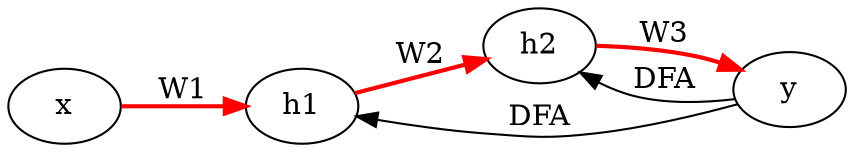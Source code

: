 digraph {
    rankdir=LR;
    graph[bgcolor="#00000000"];
    x -> h1 [style=bold color="#ff0000" label=W1];
    h1 -> h2 [style=bold color="#ff0000" label=W2];
    h2 -> y [style=bold color="#ff0000" label=W3];
    y -> h2 [label=DFA];
    h2 -> h1 [style=invis];
    y -> h1 [label=DFA];
}
